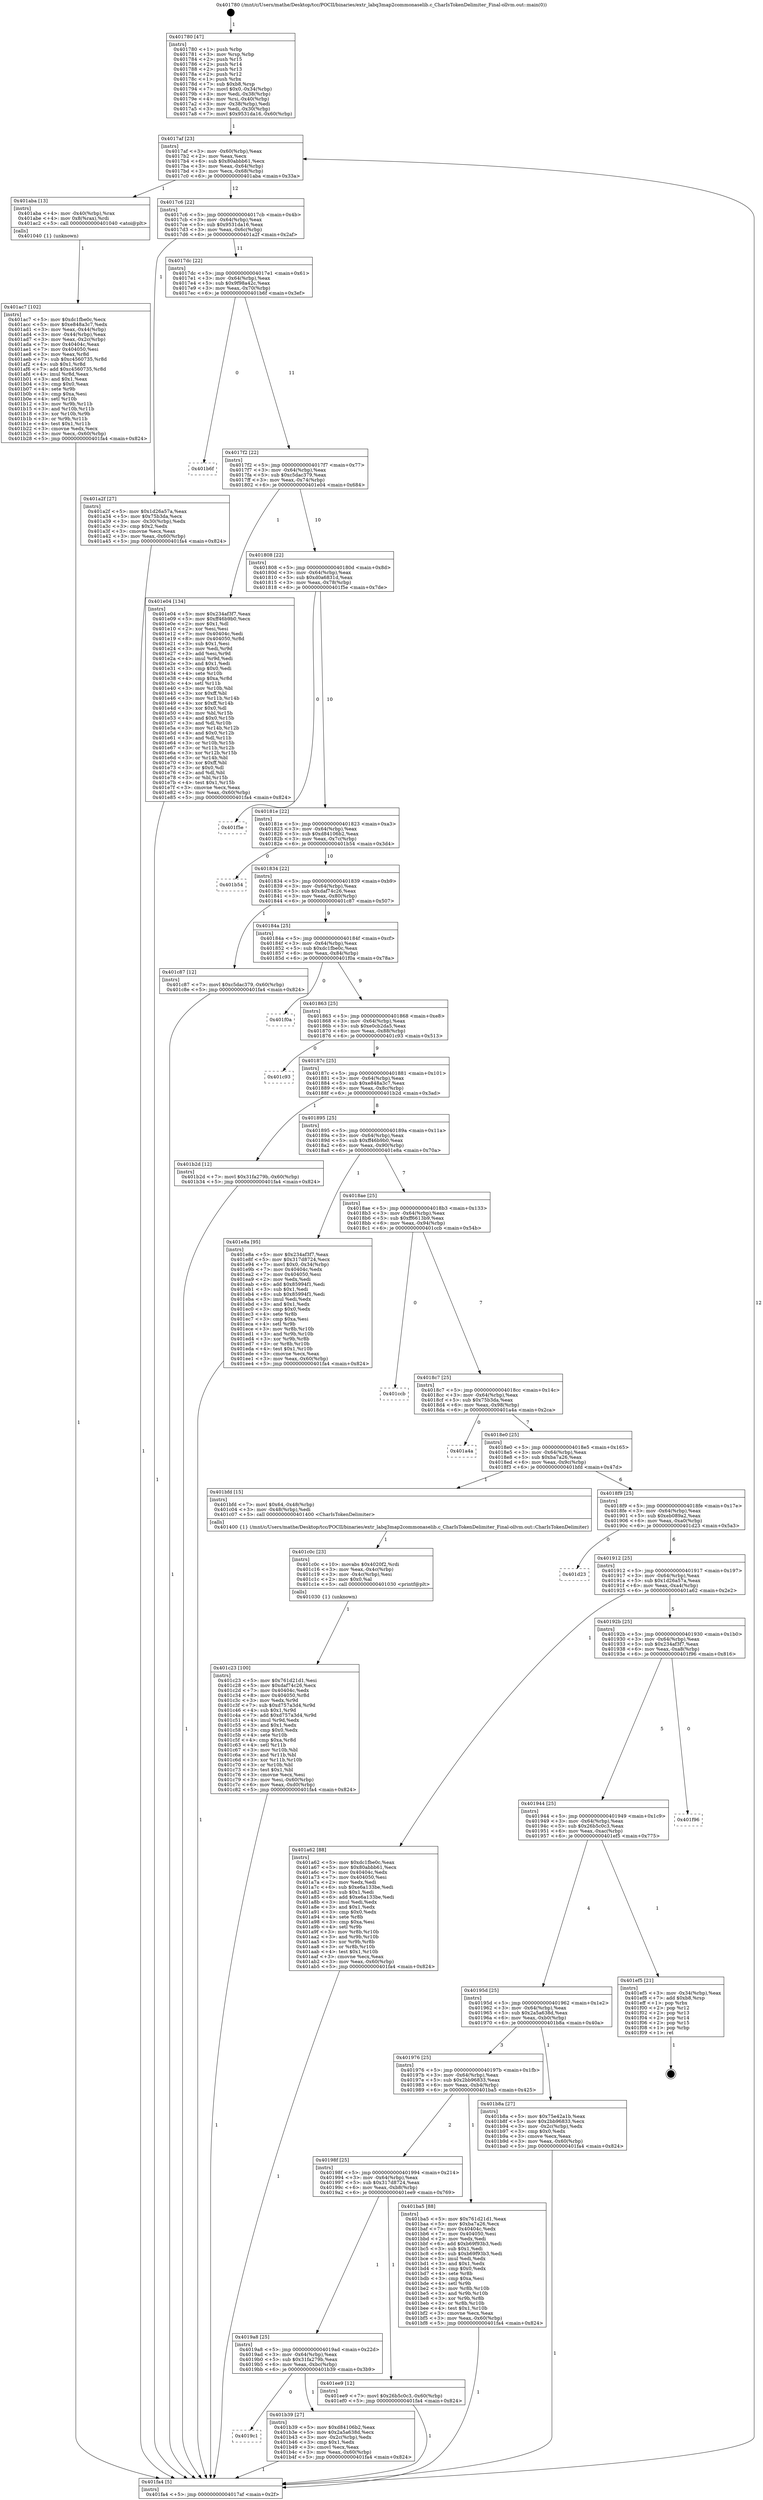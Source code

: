 digraph "0x401780" {
  label = "0x401780 (/mnt/c/Users/mathe/Desktop/tcc/POCII/binaries/extr_labq3map2commonaselib.c_CharIsTokenDelimiter_Final-ollvm.out::main(0))"
  labelloc = "t"
  node[shape=record]

  Entry [label="",width=0.3,height=0.3,shape=circle,fillcolor=black,style=filled]
  "0x4017af" [label="{
     0x4017af [23]\l
     | [instrs]\l
     &nbsp;&nbsp;0x4017af \<+3\>: mov -0x60(%rbp),%eax\l
     &nbsp;&nbsp;0x4017b2 \<+2\>: mov %eax,%ecx\l
     &nbsp;&nbsp;0x4017b4 \<+6\>: sub $0x80abbb61,%ecx\l
     &nbsp;&nbsp;0x4017ba \<+3\>: mov %eax,-0x64(%rbp)\l
     &nbsp;&nbsp;0x4017bd \<+3\>: mov %ecx,-0x68(%rbp)\l
     &nbsp;&nbsp;0x4017c0 \<+6\>: je 0000000000401aba \<main+0x33a\>\l
  }"]
  "0x401aba" [label="{
     0x401aba [13]\l
     | [instrs]\l
     &nbsp;&nbsp;0x401aba \<+4\>: mov -0x40(%rbp),%rax\l
     &nbsp;&nbsp;0x401abe \<+4\>: mov 0x8(%rax),%rdi\l
     &nbsp;&nbsp;0x401ac2 \<+5\>: call 0000000000401040 \<atoi@plt\>\l
     | [calls]\l
     &nbsp;&nbsp;0x401040 \{1\} (unknown)\l
  }"]
  "0x4017c6" [label="{
     0x4017c6 [22]\l
     | [instrs]\l
     &nbsp;&nbsp;0x4017c6 \<+5\>: jmp 00000000004017cb \<main+0x4b\>\l
     &nbsp;&nbsp;0x4017cb \<+3\>: mov -0x64(%rbp),%eax\l
     &nbsp;&nbsp;0x4017ce \<+5\>: sub $0x9531da16,%eax\l
     &nbsp;&nbsp;0x4017d3 \<+3\>: mov %eax,-0x6c(%rbp)\l
     &nbsp;&nbsp;0x4017d6 \<+6\>: je 0000000000401a2f \<main+0x2af\>\l
  }"]
  Exit [label="",width=0.3,height=0.3,shape=circle,fillcolor=black,style=filled,peripheries=2]
  "0x401a2f" [label="{
     0x401a2f [27]\l
     | [instrs]\l
     &nbsp;&nbsp;0x401a2f \<+5\>: mov $0x1d26a57a,%eax\l
     &nbsp;&nbsp;0x401a34 \<+5\>: mov $0x75b3da,%ecx\l
     &nbsp;&nbsp;0x401a39 \<+3\>: mov -0x30(%rbp),%edx\l
     &nbsp;&nbsp;0x401a3c \<+3\>: cmp $0x2,%edx\l
     &nbsp;&nbsp;0x401a3f \<+3\>: cmovne %ecx,%eax\l
     &nbsp;&nbsp;0x401a42 \<+3\>: mov %eax,-0x60(%rbp)\l
     &nbsp;&nbsp;0x401a45 \<+5\>: jmp 0000000000401fa4 \<main+0x824\>\l
  }"]
  "0x4017dc" [label="{
     0x4017dc [22]\l
     | [instrs]\l
     &nbsp;&nbsp;0x4017dc \<+5\>: jmp 00000000004017e1 \<main+0x61\>\l
     &nbsp;&nbsp;0x4017e1 \<+3\>: mov -0x64(%rbp),%eax\l
     &nbsp;&nbsp;0x4017e4 \<+5\>: sub $0x9f98a42c,%eax\l
     &nbsp;&nbsp;0x4017e9 \<+3\>: mov %eax,-0x70(%rbp)\l
     &nbsp;&nbsp;0x4017ec \<+6\>: je 0000000000401b6f \<main+0x3ef\>\l
  }"]
  "0x401fa4" [label="{
     0x401fa4 [5]\l
     | [instrs]\l
     &nbsp;&nbsp;0x401fa4 \<+5\>: jmp 00000000004017af \<main+0x2f\>\l
  }"]
  "0x401780" [label="{
     0x401780 [47]\l
     | [instrs]\l
     &nbsp;&nbsp;0x401780 \<+1\>: push %rbp\l
     &nbsp;&nbsp;0x401781 \<+3\>: mov %rsp,%rbp\l
     &nbsp;&nbsp;0x401784 \<+2\>: push %r15\l
     &nbsp;&nbsp;0x401786 \<+2\>: push %r14\l
     &nbsp;&nbsp;0x401788 \<+2\>: push %r13\l
     &nbsp;&nbsp;0x40178a \<+2\>: push %r12\l
     &nbsp;&nbsp;0x40178c \<+1\>: push %rbx\l
     &nbsp;&nbsp;0x40178d \<+7\>: sub $0xb8,%rsp\l
     &nbsp;&nbsp;0x401794 \<+7\>: movl $0x0,-0x34(%rbp)\l
     &nbsp;&nbsp;0x40179b \<+3\>: mov %edi,-0x38(%rbp)\l
     &nbsp;&nbsp;0x40179e \<+4\>: mov %rsi,-0x40(%rbp)\l
     &nbsp;&nbsp;0x4017a2 \<+3\>: mov -0x38(%rbp),%edi\l
     &nbsp;&nbsp;0x4017a5 \<+3\>: mov %edi,-0x30(%rbp)\l
     &nbsp;&nbsp;0x4017a8 \<+7\>: movl $0x9531da16,-0x60(%rbp)\l
  }"]
  "0x401c23" [label="{
     0x401c23 [100]\l
     | [instrs]\l
     &nbsp;&nbsp;0x401c23 \<+5\>: mov $0x761d21d1,%esi\l
     &nbsp;&nbsp;0x401c28 \<+5\>: mov $0xdaf74c26,%ecx\l
     &nbsp;&nbsp;0x401c2d \<+7\>: mov 0x40404c,%edx\l
     &nbsp;&nbsp;0x401c34 \<+8\>: mov 0x404050,%r8d\l
     &nbsp;&nbsp;0x401c3c \<+3\>: mov %edx,%r9d\l
     &nbsp;&nbsp;0x401c3f \<+7\>: sub $0xd757a3d4,%r9d\l
     &nbsp;&nbsp;0x401c46 \<+4\>: sub $0x1,%r9d\l
     &nbsp;&nbsp;0x401c4a \<+7\>: add $0xd757a3d4,%r9d\l
     &nbsp;&nbsp;0x401c51 \<+4\>: imul %r9d,%edx\l
     &nbsp;&nbsp;0x401c55 \<+3\>: and $0x1,%edx\l
     &nbsp;&nbsp;0x401c58 \<+3\>: cmp $0x0,%edx\l
     &nbsp;&nbsp;0x401c5b \<+4\>: sete %r10b\l
     &nbsp;&nbsp;0x401c5f \<+4\>: cmp $0xa,%r8d\l
     &nbsp;&nbsp;0x401c63 \<+4\>: setl %r11b\l
     &nbsp;&nbsp;0x401c67 \<+3\>: mov %r10b,%bl\l
     &nbsp;&nbsp;0x401c6a \<+3\>: and %r11b,%bl\l
     &nbsp;&nbsp;0x401c6d \<+3\>: xor %r11b,%r10b\l
     &nbsp;&nbsp;0x401c70 \<+3\>: or %r10b,%bl\l
     &nbsp;&nbsp;0x401c73 \<+3\>: test $0x1,%bl\l
     &nbsp;&nbsp;0x401c76 \<+3\>: cmovne %ecx,%esi\l
     &nbsp;&nbsp;0x401c79 \<+3\>: mov %esi,-0x60(%rbp)\l
     &nbsp;&nbsp;0x401c7c \<+6\>: mov %eax,-0xd0(%rbp)\l
     &nbsp;&nbsp;0x401c82 \<+5\>: jmp 0000000000401fa4 \<main+0x824\>\l
  }"]
  "0x401b6f" [label="{
     0x401b6f\l
  }", style=dashed]
  "0x4017f2" [label="{
     0x4017f2 [22]\l
     | [instrs]\l
     &nbsp;&nbsp;0x4017f2 \<+5\>: jmp 00000000004017f7 \<main+0x77\>\l
     &nbsp;&nbsp;0x4017f7 \<+3\>: mov -0x64(%rbp),%eax\l
     &nbsp;&nbsp;0x4017fa \<+5\>: sub $0xc5dac379,%eax\l
     &nbsp;&nbsp;0x4017ff \<+3\>: mov %eax,-0x74(%rbp)\l
     &nbsp;&nbsp;0x401802 \<+6\>: je 0000000000401e04 \<main+0x684\>\l
  }"]
  "0x401c0c" [label="{
     0x401c0c [23]\l
     | [instrs]\l
     &nbsp;&nbsp;0x401c0c \<+10\>: movabs $0x4020f2,%rdi\l
     &nbsp;&nbsp;0x401c16 \<+3\>: mov %eax,-0x4c(%rbp)\l
     &nbsp;&nbsp;0x401c19 \<+3\>: mov -0x4c(%rbp),%esi\l
     &nbsp;&nbsp;0x401c1c \<+2\>: mov $0x0,%al\l
     &nbsp;&nbsp;0x401c1e \<+5\>: call 0000000000401030 \<printf@plt\>\l
     | [calls]\l
     &nbsp;&nbsp;0x401030 \{1\} (unknown)\l
  }"]
  "0x401e04" [label="{
     0x401e04 [134]\l
     | [instrs]\l
     &nbsp;&nbsp;0x401e04 \<+5\>: mov $0x234af3f7,%eax\l
     &nbsp;&nbsp;0x401e09 \<+5\>: mov $0xff46b9b0,%ecx\l
     &nbsp;&nbsp;0x401e0e \<+2\>: mov $0x1,%dl\l
     &nbsp;&nbsp;0x401e10 \<+2\>: xor %esi,%esi\l
     &nbsp;&nbsp;0x401e12 \<+7\>: mov 0x40404c,%edi\l
     &nbsp;&nbsp;0x401e19 \<+8\>: mov 0x404050,%r8d\l
     &nbsp;&nbsp;0x401e21 \<+3\>: sub $0x1,%esi\l
     &nbsp;&nbsp;0x401e24 \<+3\>: mov %edi,%r9d\l
     &nbsp;&nbsp;0x401e27 \<+3\>: add %esi,%r9d\l
     &nbsp;&nbsp;0x401e2a \<+4\>: imul %r9d,%edi\l
     &nbsp;&nbsp;0x401e2e \<+3\>: and $0x1,%edi\l
     &nbsp;&nbsp;0x401e31 \<+3\>: cmp $0x0,%edi\l
     &nbsp;&nbsp;0x401e34 \<+4\>: sete %r10b\l
     &nbsp;&nbsp;0x401e38 \<+4\>: cmp $0xa,%r8d\l
     &nbsp;&nbsp;0x401e3c \<+4\>: setl %r11b\l
     &nbsp;&nbsp;0x401e40 \<+3\>: mov %r10b,%bl\l
     &nbsp;&nbsp;0x401e43 \<+3\>: xor $0xff,%bl\l
     &nbsp;&nbsp;0x401e46 \<+3\>: mov %r11b,%r14b\l
     &nbsp;&nbsp;0x401e49 \<+4\>: xor $0xff,%r14b\l
     &nbsp;&nbsp;0x401e4d \<+3\>: xor $0x0,%dl\l
     &nbsp;&nbsp;0x401e50 \<+3\>: mov %bl,%r15b\l
     &nbsp;&nbsp;0x401e53 \<+4\>: and $0x0,%r15b\l
     &nbsp;&nbsp;0x401e57 \<+3\>: and %dl,%r10b\l
     &nbsp;&nbsp;0x401e5a \<+3\>: mov %r14b,%r12b\l
     &nbsp;&nbsp;0x401e5d \<+4\>: and $0x0,%r12b\l
     &nbsp;&nbsp;0x401e61 \<+3\>: and %dl,%r11b\l
     &nbsp;&nbsp;0x401e64 \<+3\>: or %r10b,%r15b\l
     &nbsp;&nbsp;0x401e67 \<+3\>: or %r11b,%r12b\l
     &nbsp;&nbsp;0x401e6a \<+3\>: xor %r12b,%r15b\l
     &nbsp;&nbsp;0x401e6d \<+3\>: or %r14b,%bl\l
     &nbsp;&nbsp;0x401e70 \<+3\>: xor $0xff,%bl\l
     &nbsp;&nbsp;0x401e73 \<+3\>: or $0x0,%dl\l
     &nbsp;&nbsp;0x401e76 \<+2\>: and %dl,%bl\l
     &nbsp;&nbsp;0x401e78 \<+3\>: or %bl,%r15b\l
     &nbsp;&nbsp;0x401e7b \<+4\>: test $0x1,%r15b\l
     &nbsp;&nbsp;0x401e7f \<+3\>: cmovne %ecx,%eax\l
     &nbsp;&nbsp;0x401e82 \<+3\>: mov %eax,-0x60(%rbp)\l
     &nbsp;&nbsp;0x401e85 \<+5\>: jmp 0000000000401fa4 \<main+0x824\>\l
  }"]
  "0x401808" [label="{
     0x401808 [22]\l
     | [instrs]\l
     &nbsp;&nbsp;0x401808 \<+5\>: jmp 000000000040180d \<main+0x8d\>\l
     &nbsp;&nbsp;0x40180d \<+3\>: mov -0x64(%rbp),%eax\l
     &nbsp;&nbsp;0x401810 \<+5\>: sub $0xd0a6831d,%eax\l
     &nbsp;&nbsp;0x401815 \<+3\>: mov %eax,-0x78(%rbp)\l
     &nbsp;&nbsp;0x401818 \<+6\>: je 0000000000401f5e \<main+0x7de\>\l
  }"]
  "0x4019c1" [label="{
     0x4019c1\l
  }", style=dashed]
  "0x401f5e" [label="{
     0x401f5e\l
  }", style=dashed]
  "0x40181e" [label="{
     0x40181e [22]\l
     | [instrs]\l
     &nbsp;&nbsp;0x40181e \<+5\>: jmp 0000000000401823 \<main+0xa3\>\l
     &nbsp;&nbsp;0x401823 \<+3\>: mov -0x64(%rbp),%eax\l
     &nbsp;&nbsp;0x401826 \<+5\>: sub $0xd84106b2,%eax\l
     &nbsp;&nbsp;0x40182b \<+3\>: mov %eax,-0x7c(%rbp)\l
     &nbsp;&nbsp;0x40182e \<+6\>: je 0000000000401b54 \<main+0x3d4\>\l
  }"]
  "0x401b39" [label="{
     0x401b39 [27]\l
     | [instrs]\l
     &nbsp;&nbsp;0x401b39 \<+5\>: mov $0xd84106b2,%eax\l
     &nbsp;&nbsp;0x401b3e \<+5\>: mov $0x2a5a638d,%ecx\l
     &nbsp;&nbsp;0x401b43 \<+3\>: mov -0x2c(%rbp),%edx\l
     &nbsp;&nbsp;0x401b46 \<+3\>: cmp $0x1,%edx\l
     &nbsp;&nbsp;0x401b49 \<+3\>: cmovl %ecx,%eax\l
     &nbsp;&nbsp;0x401b4c \<+3\>: mov %eax,-0x60(%rbp)\l
     &nbsp;&nbsp;0x401b4f \<+5\>: jmp 0000000000401fa4 \<main+0x824\>\l
  }"]
  "0x401b54" [label="{
     0x401b54\l
  }", style=dashed]
  "0x401834" [label="{
     0x401834 [22]\l
     | [instrs]\l
     &nbsp;&nbsp;0x401834 \<+5\>: jmp 0000000000401839 \<main+0xb9\>\l
     &nbsp;&nbsp;0x401839 \<+3\>: mov -0x64(%rbp),%eax\l
     &nbsp;&nbsp;0x40183c \<+5\>: sub $0xdaf74c26,%eax\l
     &nbsp;&nbsp;0x401841 \<+3\>: mov %eax,-0x80(%rbp)\l
     &nbsp;&nbsp;0x401844 \<+6\>: je 0000000000401c87 \<main+0x507\>\l
  }"]
  "0x4019a8" [label="{
     0x4019a8 [25]\l
     | [instrs]\l
     &nbsp;&nbsp;0x4019a8 \<+5\>: jmp 00000000004019ad \<main+0x22d\>\l
     &nbsp;&nbsp;0x4019ad \<+3\>: mov -0x64(%rbp),%eax\l
     &nbsp;&nbsp;0x4019b0 \<+5\>: sub $0x31fa279b,%eax\l
     &nbsp;&nbsp;0x4019b5 \<+6\>: mov %eax,-0xbc(%rbp)\l
     &nbsp;&nbsp;0x4019bb \<+6\>: je 0000000000401b39 \<main+0x3b9\>\l
  }"]
  "0x401c87" [label="{
     0x401c87 [12]\l
     | [instrs]\l
     &nbsp;&nbsp;0x401c87 \<+7\>: movl $0xc5dac379,-0x60(%rbp)\l
     &nbsp;&nbsp;0x401c8e \<+5\>: jmp 0000000000401fa4 \<main+0x824\>\l
  }"]
  "0x40184a" [label="{
     0x40184a [25]\l
     | [instrs]\l
     &nbsp;&nbsp;0x40184a \<+5\>: jmp 000000000040184f \<main+0xcf\>\l
     &nbsp;&nbsp;0x40184f \<+3\>: mov -0x64(%rbp),%eax\l
     &nbsp;&nbsp;0x401852 \<+5\>: sub $0xdc1fbe0c,%eax\l
     &nbsp;&nbsp;0x401857 \<+6\>: mov %eax,-0x84(%rbp)\l
     &nbsp;&nbsp;0x40185d \<+6\>: je 0000000000401f0a \<main+0x78a\>\l
  }"]
  "0x401ee9" [label="{
     0x401ee9 [12]\l
     | [instrs]\l
     &nbsp;&nbsp;0x401ee9 \<+7\>: movl $0x26b5c0c3,-0x60(%rbp)\l
     &nbsp;&nbsp;0x401ef0 \<+5\>: jmp 0000000000401fa4 \<main+0x824\>\l
  }"]
  "0x401f0a" [label="{
     0x401f0a\l
  }", style=dashed]
  "0x401863" [label="{
     0x401863 [25]\l
     | [instrs]\l
     &nbsp;&nbsp;0x401863 \<+5\>: jmp 0000000000401868 \<main+0xe8\>\l
     &nbsp;&nbsp;0x401868 \<+3\>: mov -0x64(%rbp),%eax\l
     &nbsp;&nbsp;0x40186b \<+5\>: sub $0xe0cb2da5,%eax\l
     &nbsp;&nbsp;0x401870 \<+6\>: mov %eax,-0x88(%rbp)\l
     &nbsp;&nbsp;0x401876 \<+6\>: je 0000000000401c93 \<main+0x513\>\l
  }"]
  "0x40198f" [label="{
     0x40198f [25]\l
     | [instrs]\l
     &nbsp;&nbsp;0x40198f \<+5\>: jmp 0000000000401994 \<main+0x214\>\l
     &nbsp;&nbsp;0x401994 \<+3\>: mov -0x64(%rbp),%eax\l
     &nbsp;&nbsp;0x401997 \<+5\>: sub $0x317d8724,%eax\l
     &nbsp;&nbsp;0x40199c \<+6\>: mov %eax,-0xb8(%rbp)\l
     &nbsp;&nbsp;0x4019a2 \<+6\>: je 0000000000401ee9 \<main+0x769\>\l
  }"]
  "0x401c93" [label="{
     0x401c93\l
  }", style=dashed]
  "0x40187c" [label="{
     0x40187c [25]\l
     | [instrs]\l
     &nbsp;&nbsp;0x40187c \<+5\>: jmp 0000000000401881 \<main+0x101\>\l
     &nbsp;&nbsp;0x401881 \<+3\>: mov -0x64(%rbp),%eax\l
     &nbsp;&nbsp;0x401884 \<+5\>: sub $0xe848a3c7,%eax\l
     &nbsp;&nbsp;0x401889 \<+6\>: mov %eax,-0x8c(%rbp)\l
     &nbsp;&nbsp;0x40188f \<+6\>: je 0000000000401b2d \<main+0x3ad\>\l
  }"]
  "0x401ba5" [label="{
     0x401ba5 [88]\l
     | [instrs]\l
     &nbsp;&nbsp;0x401ba5 \<+5\>: mov $0x761d21d1,%eax\l
     &nbsp;&nbsp;0x401baa \<+5\>: mov $0xba7a26,%ecx\l
     &nbsp;&nbsp;0x401baf \<+7\>: mov 0x40404c,%edx\l
     &nbsp;&nbsp;0x401bb6 \<+7\>: mov 0x404050,%esi\l
     &nbsp;&nbsp;0x401bbd \<+2\>: mov %edx,%edi\l
     &nbsp;&nbsp;0x401bbf \<+6\>: add $0xb69f93b3,%edi\l
     &nbsp;&nbsp;0x401bc5 \<+3\>: sub $0x1,%edi\l
     &nbsp;&nbsp;0x401bc8 \<+6\>: sub $0xb69f93b3,%edi\l
     &nbsp;&nbsp;0x401bce \<+3\>: imul %edi,%edx\l
     &nbsp;&nbsp;0x401bd1 \<+3\>: and $0x1,%edx\l
     &nbsp;&nbsp;0x401bd4 \<+3\>: cmp $0x0,%edx\l
     &nbsp;&nbsp;0x401bd7 \<+4\>: sete %r8b\l
     &nbsp;&nbsp;0x401bdb \<+3\>: cmp $0xa,%esi\l
     &nbsp;&nbsp;0x401bde \<+4\>: setl %r9b\l
     &nbsp;&nbsp;0x401be2 \<+3\>: mov %r8b,%r10b\l
     &nbsp;&nbsp;0x401be5 \<+3\>: and %r9b,%r10b\l
     &nbsp;&nbsp;0x401be8 \<+3\>: xor %r9b,%r8b\l
     &nbsp;&nbsp;0x401beb \<+3\>: or %r8b,%r10b\l
     &nbsp;&nbsp;0x401bee \<+4\>: test $0x1,%r10b\l
     &nbsp;&nbsp;0x401bf2 \<+3\>: cmovne %ecx,%eax\l
     &nbsp;&nbsp;0x401bf5 \<+3\>: mov %eax,-0x60(%rbp)\l
     &nbsp;&nbsp;0x401bf8 \<+5\>: jmp 0000000000401fa4 \<main+0x824\>\l
  }"]
  "0x401b2d" [label="{
     0x401b2d [12]\l
     | [instrs]\l
     &nbsp;&nbsp;0x401b2d \<+7\>: movl $0x31fa279b,-0x60(%rbp)\l
     &nbsp;&nbsp;0x401b34 \<+5\>: jmp 0000000000401fa4 \<main+0x824\>\l
  }"]
  "0x401895" [label="{
     0x401895 [25]\l
     | [instrs]\l
     &nbsp;&nbsp;0x401895 \<+5\>: jmp 000000000040189a \<main+0x11a\>\l
     &nbsp;&nbsp;0x40189a \<+3\>: mov -0x64(%rbp),%eax\l
     &nbsp;&nbsp;0x40189d \<+5\>: sub $0xff46b9b0,%eax\l
     &nbsp;&nbsp;0x4018a2 \<+6\>: mov %eax,-0x90(%rbp)\l
     &nbsp;&nbsp;0x4018a8 \<+6\>: je 0000000000401e8a \<main+0x70a\>\l
  }"]
  "0x401976" [label="{
     0x401976 [25]\l
     | [instrs]\l
     &nbsp;&nbsp;0x401976 \<+5\>: jmp 000000000040197b \<main+0x1fb\>\l
     &nbsp;&nbsp;0x40197b \<+3\>: mov -0x64(%rbp),%eax\l
     &nbsp;&nbsp;0x40197e \<+5\>: sub $0x2bb96833,%eax\l
     &nbsp;&nbsp;0x401983 \<+6\>: mov %eax,-0xb4(%rbp)\l
     &nbsp;&nbsp;0x401989 \<+6\>: je 0000000000401ba5 \<main+0x425\>\l
  }"]
  "0x401e8a" [label="{
     0x401e8a [95]\l
     | [instrs]\l
     &nbsp;&nbsp;0x401e8a \<+5\>: mov $0x234af3f7,%eax\l
     &nbsp;&nbsp;0x401e8f \<+5\>: mov $0x317d8724,%ecx\l
     &nbsp;&nbsp;0x401e94 \<+7\>: movl $0x0,-0x34(%rbp)\l
     &nbsp;&nbsp;0x401e9b \<+7\>: mov 0x40404c,%edx\l
     &nbsp;&nbsp;0x401ea2 \<+7\>: mov 0x404050,%esi\l
     &nbsp;&nbsp;0x401ea9 \<+2\>: mov %edx,%edi\l
     &nbsp;&nbsp;0x401eab \<+6\>: add $0x85994f1,%edi\l
     &nbsp;&nbsp;0x401eb1 \<+3\>: sub $0x1,%edi\l
     &nbsp;&nbsp;0x401eb4 \<+6\>: sub $0x85994f1,%edi\l
     &nbsp;&nbsp;0x401eba \<+3\>: imul %edi,%edx\l
     &nbsp;&nbsp;0x401ebd \<+3\>: and $0x1,%edx\l
     &nbsp;&nbsp;0x401ec0 \<+3\>: cmp $0x0,%edx\l
     &nbsp;&nbsp;0x401ec3 \<+4\>: sete %r8b\l
     &nbsp;&nbsp;0x401ec7 \<+3\>: cmp $0xa,%esi\l
     &nbsp;&nbsp;0x401eca \<+4\>: setl %r9b\l
     &nbsp;&nbsp;0x401ece \<+3\>: mov %r8b,%r10b\l
     &nbsp;&nbsp;0x401ed1 \<+3\>: and %r9b,%r10b\l
     &nbsp;&nbsp;0x401ed4 \<+3\>: xor %r9b,%r8b\l
     &nbsp;&nbsp;0x401ed7 \<+3\>: or %r8b,%r10b\l
     &nbsp;&nbsp;0x401eda \<+4\>: test $0x1,%r10b\l
     &nbsp;&nbsp;0x401ede \<+3\>: cmovne %ecx,%eax\l
     &nbsp;&nbsp;0x401ee1 \<+3\>: mov %eax,-0x60(%rbp)\l
     &nbsp;&nbsp;0x401ee4 \<+5\>: jmp 0000000000401fa4 \<main+0x824\>\l
  }"]
  "0x4018ae" [label="{
     0x4018ae [25]\l
     | [instrs]\l
     &nbsp;&nbsp;0x4018ae \<+5\>: jmp 00000000004018b3 \<main+0x133\>\l
     &nbsp;&nbsp;0x4018b3 \<+3\>: mov -0x64(%rbp),%eax\l
     &nbsp;&nbsp;0x4018b6 \<+5\>: sub $0xff6613b9,%eax\l
     &nbsp;&nbsp;0x4018bb \<+6\>: mov %eax,-0x94(%rbp)\l
     &nbsp;&nbsp;0x4018c1 \<+6\>: je 0000000000401ccb \<main+0x54b\>\l
  }"]
  "0x401b8a" [label="{
     0x401b8a [27]\l
     | [instrs]\l
     &nbsp;&nbsp;0x401b8a \<+5\>: mov $0x75e42a1b,%eax\l
     &nbsp;&nbsp;0x401b8f \<+5\>: mov $0x2bb96833,%ecx\l
     &nbsp;&nbsp;0x401b94 \<+3\>: mov -0x2c(%rbp),%edx\l
     &nbsp;&nbsp;0x401b97 \<+3\>: cmp $0x0,%edx\l
     &nbsp;&nbsp;0x401b9a \<+3\>: cmove %ecx,%eax\l
     &nbsp;&nbsp;0x401b9d \<+3\>: mov %eax,-0x60(%rbp)\l
     &nbsp;&nbsp;0x401ba0 \<+5\>: jmp 0000000000401fa4 \<main+0x824\>\l
  }"]
  "0x401ccb" [label="{
     0x401ccb\l
  }", style=dashed]
  "0x4018c7" [label="{
     0x4018c7 [25]\l
     | [instrs]\l
     &nbsp;&nbsp;0x4018c7 \<+5\>: jmp 00000000004018cc \<main+0x14c\>\l
     &nbsp;&nbsp;0x4018cc \<+3\>: mov -0x64(%rbp),%eax\l
     &nbsp;&nbsp;0x4018cf \<+5\>: sub $0x75b3da,%eax\l
     &nbsp;&nbsp;0x4018d4 \<+6\>: mov %eax,-0x98(%rbp)\l
     &nbsp;&nbsp;0x4018da \<+6\>: je 0000000000401a4a \<main+0x2ca\>\l
  }"]
  "0x40195d" [label="{
     0x40195d [25]\l
     | [instrs]\l
     &nbsp;&nbsp;0x40195d \<+5\>: jmp 0000000000401962 \<main+0x1e2\>\l
     &nbsp;&nbsp;0x401962 \<+3\>: mov -0x64(%rbp),%eax\l
     &nbsp;&nbsp;0x401965 \<+5\>: sub $0x2a5a638d,%eax\l
     &nbsp;&nbsp;0x40196a \<+6\>: mov %eax,-0xb0(%rbp)\l
     &nbsp;&nbsp;0x401970 \<+6\>: je 0000000000401b8a \<main+0x40a\>\l
  }"]
  "0x401a4a" [label="{
     0x401a4a\l
  }", style=dashed]
  "0x4018e0" [label="{
     0x4018e0 [25]\l
     | [instrs]\l
     &nbsp;&nbsp;0x4018e0 \<+5\>: jmp 00000000004018e5 \<main+0x165\>\l
     &nbsp;&nbsp;0x4018e5 \<+3\>: mov -0x64(%rbp),%eax\l
     &nbsp;&nbsp;0x4018e8 \<+5\>: sub $0xba7a26,%eax\l
     &nbsp;&nbsp;0x4018ed \<+6\>: mov %eax,-0x9c(%rbp)\l
     &nbsp;&nbsp;0x4018f3 \<+6\>: je 0000000000401bfd \<main+0x47d\>\l
  }"]
  "0x401ef5" [label="{
     0x401ef5 [21]\l
     | [instrs]\l
     &nbsp;&nbsp;0x401ef5 \<+3\>: mov -0x34(%rbp),%eax\l
     &nbsp;&nbsp;0x401ef8 \<+7\>: add $0xb8,%rsp\l
     &nbsp;&nbsp;0x401eff \<+1\>: pop %rbx\l
     &nbsp;&nbsp;0x401f00 \<+2\>: pop %r12\l
     &nbsp;&nbsp;0x401f02 \<+2\>: pop %r13\l
     &nbsp;&nbsp;0x401f04 \<+2\>: pop %r14\l
     &nbsp;&nbsp;0x401f06 \<+2\>: pop %r15\l
     &nbsp;&nbsp;0x401f08 \<+1\>: pop %rbp\l
     &nbsp;&nbsp;0x401f09 \<+1\>: ret\l
  }"]
  "0x401bfd" [label="{
     0x401bfd [15]\l
     | [instrs]\l
     &nbsp;&nbsp;0x401bfd \<+7\>: movl $0x64,-0x48(%rbp)\l
     &nbsp;&nbsp;0x401c04 \<+3\>: mov -0x48(%rbp),%edi\l
     &nbsp;&nbsp;0x401c07 \<+5\>: call 0000000000401400 \<CharIsTokenDelimiter\>\l
     | [calls]\l
     &nbsp;&nbsp;0x401400 \{1\} (/mnt/c/Users/mathe/Desktop/tcc/POCII/binaries/extr_labq3map2commonaselib.c_CharIsTokenDelimiter_Final-ollvm.out::CharIsTokenDelimiter)\l
  }"]
  "0x4018f9" [label="{
     0x4018f9 [25]\l
     | [instrs]\l
     &nbsp;&nbsp;0x4018f9 \<+5\>: jmp 00000000004018fe \<main+0x17e\>\l
     &nbsp;&nbsp;0x4018fe \<+3\>: mov -0x64(%rbp),%eax\l
     &nbsp;&nbsp;0x401901 \<+5\>: sub $0xeb089a2,%eax\l
     &nbsp;&nbsp;0x401906 \<+6\>: mov %eax,-0xa0(%rbp)\l
     &nbsp;&nbsp;0x40190c \<+6\>: je 0000000000401d23 \<main+0x5a3\>\l
  }"]
  "0x401944" [label="{
     0x401944 [25]\l
     | [instrs]\l
     &nbsp;&nbsp;0x401944 \<+5\>: jmp 0000000000401949 \<main+0x1c9\>\l
     &nbsp;&nbsp;0x401949 \<+3\>: mov -0x64(%rbp),%eax\l
     &nbsp;&nbsp;0x40194c \<+5\>: sub $0x26b5c0c3,%eax\l
     &nbsp;&nbsp;0x401951 \<+6\>: mov %eax,-0xac(%rbp)\l
     &nbsp;&nbsp;0x401957 \<+6\>: je 0000000000401ef5 \<main+0x775\>\l
  }"]
  "0x401d23" [label="{
     0x401d23\l
  }", style=dashed]
  "0x401912" [label="{
     0x401912 [25]\l
     | [instrs]\l
     &nbsp;&nbsp;0x401912 \<+5\>: jmp 0000000000401917 \<main+0x197\>\l
     &nbsp;&nbsp;0x401917 \<+3\>: mov -0x64(%rbp),%eax\l
     &nbsp;&nbsp;0x40191a \<+5\>: sub $0x1d26a57a,%eax\l
     &nbsp;&nbsp;0x40191f \<+6\>: mov %eax,-0xa4(%rbp)\l
     &nbsp;&nbsp;0x401925 \<+6\>: je 0000000000401a62 \<main+0x2e2\>\l
  }"]
  "0x401f96" [label="{
     0x401f96\l
  }", style=dashed]
  "0x401a62" [label="{
     0x401a62 [88]\l
     | [instrs]\l
     &nbsp;&nbsp;0x401a62 \<+5\>: mov $0xdc1fbe0c,%eax\l
     &nbsp;&nbsp;0x401a67 \<+5\>: mov $0x80abbb61,%ecx\l
     &nbsp;&nbsp;0x401a6c \<+7\>: mov 0x40404c,%edx\l
     &nbsp;&nbsp;0x401a73 \<+7\>: mov 0x404050,%esi\l
     &nbsp;&nbsp;0x401a7a \<+2\>: mov %edx,%edi\l
     &nbsp;&nbsp;0x401a7c \<+6\>: sub $0xe6a133be,%edi\l
     &nbsp;&nbsp;0x401a82 \<+3\>: sub $0x1,%edi\l
     &nbsp;&nbsp;0x401a85 \<+6\>: add $0xe6a133be,%edi\l
     &nbsp;&nbsp;0x401a8b \<+3\>: imul %edi,%edx\l
     &nbsp;&nbsp;0x401a8e \<+3\>: and $0x1,%edx\l
     &nbsp;&nbsp;0x401a91 \<+3\>: cmp $0x0,%edx\l
     &nbsp;&nbsp;0x401a94 \<+4\>: sete %r8b\l
     &nbsp;&nbsp;0x401a98 \<+3\>: cmp $0xa,%esi\l
     &nbsp;&nbsp;0x401a9b \<+4\>: setl %r9b\l
     &nbsp;&nbsp;0x401a9f \<+3\>: mov %r8b,%r10b\l
     &nbsp;&nbsp;0x401aa2 \<+3\>: and %r9b,%r10b\l
     &nbsp;&nbsp;0x401aa5 \<+3\>: xor %r9b,%r8b\l
     &nbsp;&nbsp;0x401aa8 \<+3\>: or %r8b,%r10b\l
     &nbsp;&nbsp;0x401aab \<+4\>: test $0x1,%r10b\l
     &nbsp;&nbsp;0x401aaf \<+3\>: cmovne %ecx,%eax\l
     &nbsp;&nbsp;0x401ab2 \<+3\>: mov %eax,-0x60(%rbp)\l
     &nbsp;&nbsp;0x401ab5 \<+5\>: jmp 0000000000401fa4 \<main+0x824\>\l
  }"]
  "0x40192b" [label="{
     0x40192b [25]\l
     | [instrs]\l
     &nbsp;&nbsp;0x40192b \<+5\>: jmp 0000000000401930 \<main+0x1b0\>\l
     &nbsp;&nbsp;0x401930 \<+3\>: mov -0x64(%rbp),%eax\l
     &nbsp;&nbsp;0x401933 \<+5\>: sub $0x234af3f7,%eax\l
     &nbsp;&nbsp;0x401938 \<+6\>: mov %eax,-0xa8(%rbp)\l
     &nbsp;&nbsp;0x40193e \<+6\>: je 0000000000401f96 \<main+0x816\>\l
  }"]
  "0x401ac7" [label="{
     0x401ac7 [102]\l
     | [instrs]\l
     &nbsp;&nbsp;0x401ac7 \<+5\>: mov $0xdc1fbe0c,%ecx\l
     &nbsp;&nbsp;0x401acc \<+5\>: mov $0xe848a3c7,%edx\l
     &nbsp;&nbsp;0x401ad1 \<+3\>: mov %eax,-0x44(%rbp)\l
     &nbsp;&nbsp;0x401ad4 \<+3\>: mov -0x44(%rbp),%eax\l
     &nbsp;&nbsp;0x401ad7 \<+3\>: mov %eax,-0x2c(%rbp)\l
     &nbsp;&nbsp;0x401ada \<+7\>: mov 0x40404c,%eax\l
     &nbsp;&nbsp;0x401ae1 \<+7\>: mov 0x404050,%esi\l
     &nbsp;&nbsp;0x401ae8 \<+3\>: mov %eax,%r8d\l
     &nbsp;&nbsp;0x401aeb \<+7\>: sub $0xc4560735,%r8d\l
     &nbsp;&nbsp;0x401af2 \<+4\>: sub $0x1,%r8d\l
     &nbsp;&nbsp;0x401af6 \<+7\>: add $0xc4560735,%r8d\l
     &nbsp;&nbsp;0x401afd \<+4\>: imul %r8d,%eax\l
     &nbsp;&nbsp;0x401b01 \<+3\>: and $0x1,%eax\l
     &nbsp;&nbsp;0x401b04 \<+3\>: cmp $0x0,%eax\l
     &nbsp;&nbsp;0x401b07 \<+4\>: sete %r9b\l
     &nbsp;&nbsp;0x401b0b \<+3\>: cmp $0xa,%esi\l
     &nbsp;&nbsp;0x401b0e \<+4\>: setl %r10b\l
     &nbsp;&nbsp;0x401b12 \<+3\>: mov %r9b,%r11b\l
     &nbsp;&nbsp;0x401b15 \<+3\>: and %r10b,%r11b\l
     &nbsp;&nbsp;0x401b18 \<+3\>: xor %r10b,%r9b\l
     &nbsp;&nbsp;0x401b1b \<+3\>: or %r9b,%r11b\l
     &nbsp;&nbsp;0x401b1e \<+4\>: test $0x1,%r11b\l
     &nbsp;&nbsp;0x401b22 \<+3\>: cmovne %edx,%ecx\l
     &nbsp;&nbsp;0x401b25 \<+3\>: mov %ecx,-0x60(%rbp)\l
     &nbsp;&nbsp;0x401b28 \<+5\>: jmp 0000000000401fa4 \<main+0x824\>\l
  }"]
  Entry -> "0x401780" [label=" 1"]
  "0x4017af" -> "0x401aba" [label=" 1"]
  "0x4017af" -> "0x4017c6" [label=" 12"]
  "0x401ef5" -> Exit [label=" 1"]
  "0x4017c6" -> "0x401a2f" [label=" 1"]
  "0x4017c6" -> "0x4017dc" [label=" 11"]
  "0x401a2f" -> "0x401fa4" [label=" 1"]
  "0x401780" -> "0x4017af" [label=" 1"]
  "0x401fa4" -> "0x4017af" [label=" 12"]
  "0x401ee9" -> "0x401fa4" [label=" 1"]
  "0x4017dc" -> "0x401b6f" [label=" 0"]
  "0x4017dc" -> "0x4017f2" [label=" 11"]
  "0x401e8a" -> "0x401fa4" [label=" 1"]
  "0x4017f2" -> "0x401e04" [label=" 1"]
  "0x4017f2" -> "0x401808" [label=" 10"]
  "0x401e04" -> "0x401fa4" [label=" 1"]
  "0x401808" -> "0x401f5e" [label=" 0"]
  "0x401808" -> "0x40181e" [label=" 10"]
  "0x401c87" -> "0x401fa4" [label=" 1"]
  "0x40181e" -> "0x401b54" [label=" 0"]
  "0x40181e" -> "0x401834" [label=" 10"]
  "0x401c23" -> "0x401fa4" [label=" 1"]
  "0x401834" -> "0x401c87" [label=" 1"]
  "0x401834" -> "0x40184a" [label=" 9"]
  "0x401bfd" -> "0x401c0c" [label=" 1"]
  "0x40184a" -> "0x401f0a" [label=" 0"]
  "0x40184a" -> "0x401863" [label=" 9"]
  "0x401ba5" -> "0x401fa4" [label=" 1"]
  "0x401863" -> "0x401c93" [label=" 0"]
  "0x401863" -> "0x40187c" [label=" 9"]
  "0x401b39" -> "0x401fa4" [label=" 1"]
  "0x40187c" -> "0x401b2d" [label=" 1"]
  "0x40187c" -> "0x401895" [label=" 8"]
  "0x4019a8" -> "0x4019c1" [label=" 0"]
  "0x401895" -> "0x401e8a" [label=" 1"]
  "0x401895" -> "0x4018ae" [label=" 7"]
  "0x401c0c" -> "0x401c23" [label=" 1"]
  "0x4018ae" -> "0x401ccb" [label=" 0"]
  "0x4018ae" -> "0x4018c7" [label=" 7"]
  "0x40198f" -> "0x4019a8" [label=" 1"]
  "0x4018c7" -> "0x401a4a" [label=" 0"]
  "0x4018c7" -> "0x4018e0" [label=" 7"]
  "0x401b8a" -> "0x401fa4" [label=" 1"]
  "0x4018e0" -> "0x401bfd" [label=" 1"]
  "0x4018e0" -> "0x4018f9" [label=" 6"]
  "0x401976" -> "0x40198f" [label=" 2"]
  "0x4018f9" -> "0x401d23" [label=" 0"]
  "0x4018f9" -> "0x401912" [label=" 6"]
  "0x4019a8" -> "0x401b39" [label=" 1"]
  "0x401912" -> "0x401a62" [label=" 1"]
  "0x401912" -> "0x40192b" [label=" 5"]
  "0x401a62" -> "0x401fa4" [label=" 1"]
  "0x401aba" -> "0x401ac7" [label=" 1"]
  "0x401ac7" -> "0x401fa4" [label=" 1"]
  "0x401b2d" -> "0x401fa4" [label=" 1"]
  "0x40195d" -> "0x401976" [label=" 3"]
  "0x40192b" -> "0x401f96" [label=" 0"]
  "0x40192b" -> "0x401944" [label=" 5"]
  "0x401976" -> "0x401ba5" [label=" 1"]
  "0x401944" -> "0x401ef5" [label=" 1"]
  "0x401944" -> "0x40195d" [label=" 4"]
  "0x40198f" -> "0x401ee9" [label=" 1"]
  "0x40195d" -> "0x401b8a" [label=" 1"]
}
